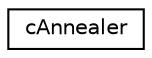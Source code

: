 digraph "Graphical Class Hierarchy"
{
 // LATEX_PDF_SIZE
  edge [fontname="Helvetica",fontsize="10",labelfontname="Helvetica",labelfontsize="10"];
  node [fontname="Helvetica",fontsize="10",shape=record];
  rankdir="LR";
  Node0 [label="cAnnealer",height=0.2,width=0.4,color="black", fillcolor="white", style="filled",URL="$classc_annealer.html",tooltip=" "];
}
